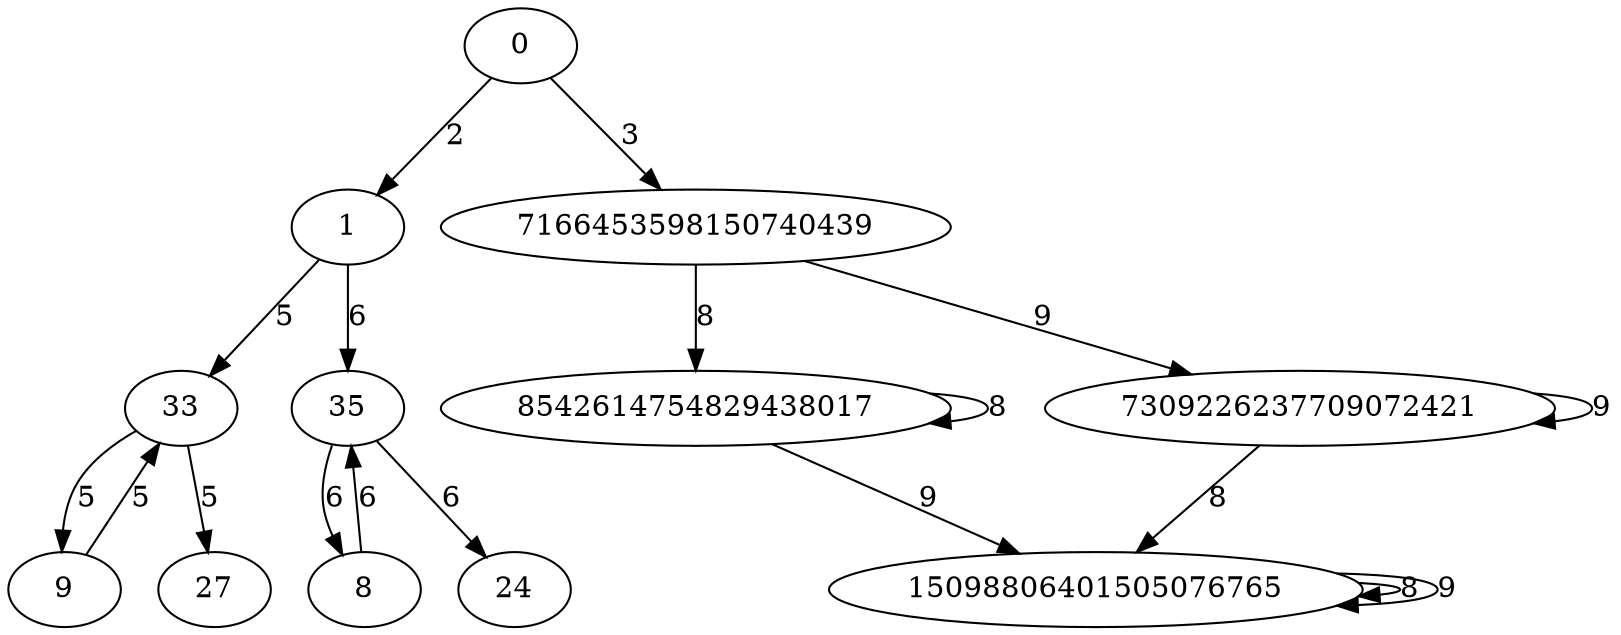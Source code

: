 digraph G {
  0 -> 1 [label="2"];
  1 -> 33 [label="5"];
  33 -> 9 [label="5"];
  9 -> 33 [label="5"];
  33 -> 27 [label="5"];
  1 -> 35 [label="6"];
  35 -> 8 [label="6"];
  8 -> 35 [label="6"];
  35 -> 24 [label="6"];
  0 -> 7166453598150740439 [label="3"];
  7166453598150740439 -> 8542614754829438017 [label="8"];
  7166453598150740439 -> 7309226237709072421 [label="9"];
  7309226237709072421 -> 15098806401505076765 [label="8"];
  7309226237709072421 -> 7309226237709072421 [label="9"];
  8542614754829438017 -> 8542614754829438017 [label="8"];
  8542614754829438017 -> 15098806401505076765 [label="9"];
  15098806401505076765 -> 15098806401505076765 [label="8"];
  15098806401505076765 -> 15098806401505076765 [label="9"];
}
